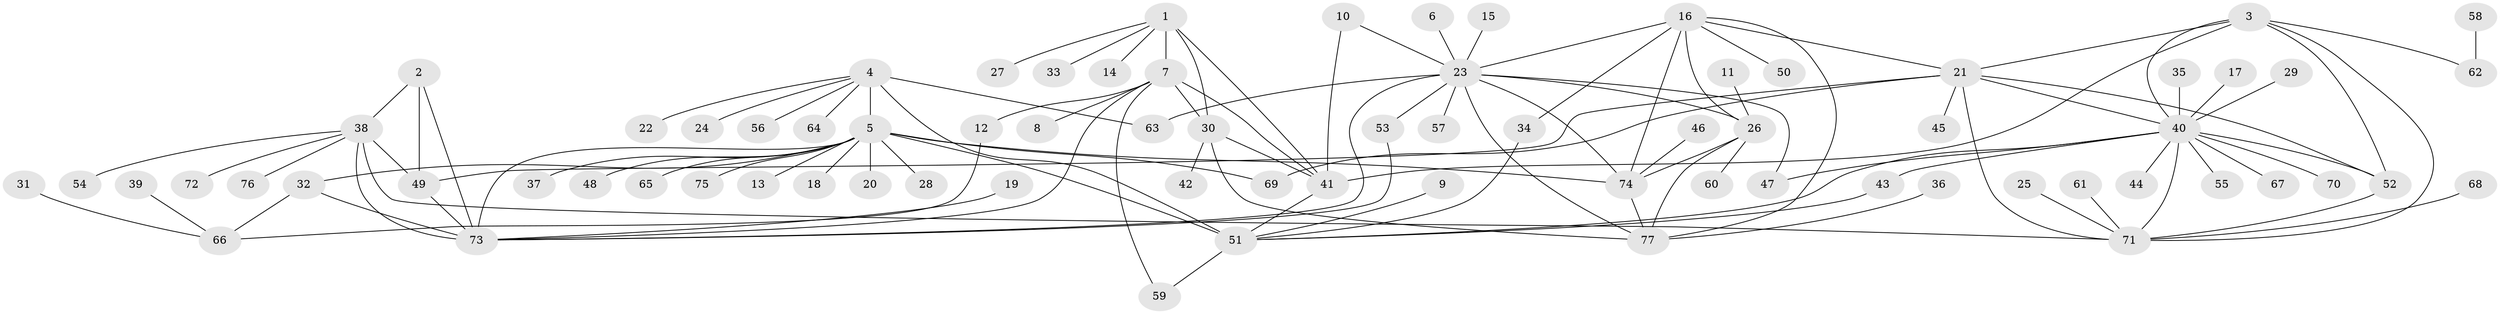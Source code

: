 // original degree distribution, {6: 0.02830188679245283, 7: 0.04716981132075472, 9: 0.02830188679245283, 8: 0.03773584905660377, 5: 0.03773584905660377, 13: 0.018867924528301886, 4: 0.018867924528301886, 11: 0.018867924528301886, 15: 0.009433962264150943, 1: 0.5754716981132075, 2: 0.16037735849056603, 3: 0.018867924528301886}
// Generated by graph-tools (version 1.1) at 2025/37/03/04/25 23:37:46]
// undirected, 77 vertices, 112 edges
graph export_dot {
  node [color=gray90,style=filled];
  1;
  2;
  3;
  4;
  5;
  6;
  7;
  8;
  9;
  10;
  11;
  12;
  13;
  14;
  15;
  16;
  17;
  18;
  19;
  20;
  21;
  22;
  23;
  24;
  25;
  26;
  27;
  28;
  29;
  30;
  31;
  32;
  33;
  34;
  35;
  36;
  37;
  38;
  39;
  40;
  41;
  42;
  43;
  44;
  45;
  46;
  47;
  48;
  49;
  50;
  51;
  52;
  53;
  54;
  55;
  56;
  57;
  58;
  59;
  60;
  61;
  62;
  63;
  64;
  65;
  66;
  67;
  68;
  69;
  70;
  71;
  72;
  73;
  74;
  75;
  76;
  77;
  1 -- 7 [weight=2.0];
  1 -- 14 [weight=1.0];
  1 -- 27 [weight=1.0];
  1 -- 30 [weight=2.0];
  1 -- 33 [weight=1.0];
  1 -- 41 [weight=2.0];
  2 -- 38 [weight=2.0];
  2 -- 49 [weight=2.0];
  2 -- 73 [weight=2.0];
  3 -- 21 [weight=1.0];
  3 -- 40 [weight=1.0];
  3 -- 41 [weight=1.0];
  3 -- 52 [weight=1.0];
  3 -- 62 [weight=1.0];
  3 -- 71 [weight=1.0];
  4 -- 5 [weight=4.0];
  4 -- 22 [weight=1.0];
  4 -- 24 [weight=1.0];
  4 -- 51 [weight=2.0];
  4 -- 56 [weight=1.0];
  4 -- 63 [weight=1.0];
  4 -- 64 [weight=1.0];
  5 -- 13 [weight=1.0];
  5 -- 18 [weight=1.0];
  5 -- 20 [weight=1.0];
  5 -- 28 [weight=1.0];
  5 -- 32 [weight=1.0];
  5 -- 37 [weight=1.0];
  5 -- 48 [weight=1.0];
  5 -- 51 [weight=2.0];
  5 -- 65 [weight=1.0];
  5 -- 69 [weight=1.0];
  5 -- 73 [weight=1.0];
  5 -- 74 [weight=1.0];
  5 -- 75 [weight=1.0];
  6 -- 23 [weight=1.0];
  7 -- 8 [weight=1.0];
  7 -- 12 [weight=1.0];
  7 -- 30 [weight=1.0];
  7 -- 41 [weight=1.0];
  7 -- 59 [weight=1.0];
  7 -- 73 [weight=1.0];
  9 -- 51 [weight=1.0];
  10 -- 23 [weight=1.0];
  10 -- 41 [weight=1.0];
  11 -- 26 [weight=1.0];
  12 -- 66 [weight=1.0];
  15 -- 23 [weight=1.0];
  16 -- 21 [weight=1.0];
  16 -- 23 [weight=1.0];
  16 -- 26 [weight=1.0];
  16 -- 34 [weight=1.0];
  16 -- 50 [weight=1.0];
  16 -- 74 [weight=1.0];
  16 -- 77 [weight=1.0];
  17 -- 40 [weight=1.0];
  19 -- 73 [weight=1.0];
  21 -- 40 [weight=1.0];
  21 -- 45 [weight=1.0];
  21 -- 49 [weight=1.0];
  21 -- 52 [weight=1.0];
  21 -- 69 [weight=1.0];
  21 -- 71 [weight=1.0];
  23 -- 26 [weight=1.0];
  23 -- 47 [weight=1.0];
  23 -- 53 [weight=1.0];
  23 -- 57 [weight=1.0];
  23 -- 63 [weight=1.0];
  23 -- 73 [weight=1.0];
  23 -- 74 [weight=1.0];
  23 -- 77 [weight=1.0];
  25 -- 71 [weight=1.0];
  26 -- 60 [weight=1.0];
  26 -- 74 [weight=1.0];
  26 -- 77 [weight=1.0];
  29 -- 40 [weight=1.0];
  30 -- 41 [weight=1.0];
  30 -- 42 [weight=1.0];
  30 -- 77 [weight=1.0];
  31 -- 66 [weight=1.0];
  32 -- 66 [weight=1.0];
  32 -- 73 [weight=1.0];
  34 -- 51 [weight=1.0];
  35 -- 40 [weight=1.0];
  36 -- 77 [weight=1.0];
  38 -- 49 [weight=1.0];
  38 -- 54 [weight=1.0];
  38 -- 71 [weight=1.0];
  38 -- 72 [weight=1.0];
  38 -- 73 [weight=1.0];
  38 -- 76 [weight=1.0];
  39 -- 66 [weight=1.0];
  40 -- 43 [weight=1.0];
  40 -- 44 [weight=1.0];
  40 -- 47 [weight=1.0];
  40 -- 51 [weight=1.0];
  40 -- 52 [weight=1.0];
  40 -- 55 [weight=1.0];
  40 -- 67 [weight=1.0];
  40 -- 70 [weight=1.0];
  40 -- 71 [weight=1.0];
  41 -- 51 [weight=1.0];
  43 -- 51 [weight=1.0];
  46 -- 74 [weight=1.0];
  49 -- 73 [weight=1.0];
  51 -- 59 [weight=1.0];
  52 -- 71 [weight=1.0];
  53 -- 73 [weight=1.0];
  58 -- 62 [weight=1.0];
  61 -- 71 [weight=1.0];
  68 -- 71 [weight=1.0];
  74 -- 77 [weight=1.0];
}
